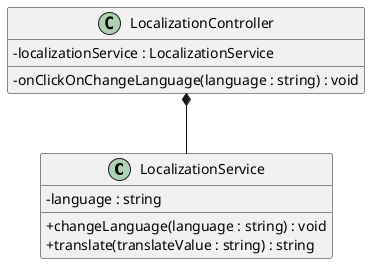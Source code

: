 @startuml Class Diagram
skinparam classAttributeIconSize 0

/'
Class Diagram for the localization system for EggFlix
'/

class LocalizationService {
    - language : string
    + changeLanguage(language : string) : void
    + translate(translateValue : string) : string
}

class LocalizationController {
    - localizationService : LocalizationService
    - onClickOnChangeLanguage(language : string) : void
}

LocalizationController *-- LocalizationService

@enduml